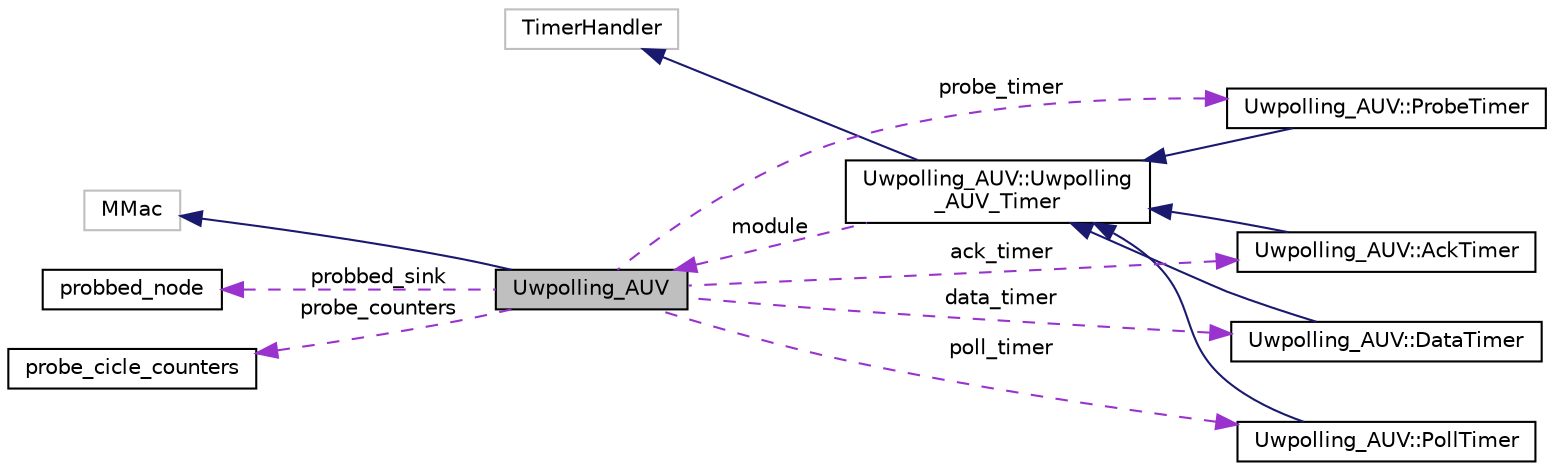 digraph "Uwpolling_AUV"
{
 // LATEX_PDF_SIZE
  edge [fontname="Helvetica",fontsize="10",labelfontname="Helvetica",labelfontsize="10"];
  node [fontname="Helvetica",fontsize="10",shape=record];
  rankdir="LR";
  Node1 [label="Uwpolling_AUV",height=0.2,width=0.4,color="black", fillcolor="grey75", style="filled", fontcolor="black",tooltip="Class used to represent the UWPOLLING MAC layer of the AUV."];
  Node2 -> Node1 [dir="back",color="midnightblue",fontsize="10",style="solid",fontname="Helvetica"];
  Node2 [label="MMac",height=0.2,width=0.4,color="grey75", fillcolor="white", style="filled",tooltip=" "];
  Node3 -> Node1 [dir="back",color="darkorchid3",fontsize="10",style="dashed",label=" poll_timer" ,fontname="Helvetica"];
  Node3 [label="Uwpolling_AUV::PollTimer",height=0.2,width=0.4,color="black", fillcolor="white", style="filled",URL="$classUwpolling__AUV_1_1PollTimer.html",tooltip=" "];
  Node4 -> Node3 [dir="back",color="midnightblue",fontsize="10",style="solid",fontname="Helvetica"];
  Node4 [label="Uwpolling_AUV::Uwpolling\l_AUV_Timer",height=0.2,width=0.4,color="black", fillcolor="white", style="filled",URL="$classUwpolling__AUV_1_1Uwpolling__AUV__Timer.html",tooltip="Class that describes the timer in the AUV."];
  Node5 -> Node4 [dir="back",color="midnightblue",fontsize="10",style="solid",fontname="Helvetica"];
  Node5 [label="TimerHandler",height=0.2,width=0.4,color="grey75", fillcolor="white", style="filled",tooltip=" "];
  Node1 -> Node4 [dir="back",color="darkorchid3",fontsize="10",style="dashed",label=" module" ,fontname="Helvetica"];
  Node6 -> Node1 [dir="back",color="darkorchid3",fontsize="10",style="dashed",label=" ack_timer" ,fontname="Helvetica"];
  Node6 [label="Uwpolling_AUV::AckTimer",height=0.2,width=0.4,color="black", fillcolor="white", style="filled",URL="$classUwpolling__AUV_1_1AckTimer.html",tooltip=" "];
  Node4 -> Node6 [dir="back",color="midnightblue",fontsize="10",style="solid",fontname="Helvetica"];
  Node7 -> Node1 [dir="back",color="darkorchid3",fontsize="10",style="dashed",label=" probbed_sink" ,fontname="Helvetica"];
  Node7 [label="probbed_node",height=0.2,width=0.4,color="black", fillcolor="white", style="filled",URL="$structprobbed__node.html",tooltip="Internal structure where the AUV store the informations about the node to POLL."];
  Node8 -> Node1 [dir="back",color="darkorchid3",fontsize="10",style="dashed",label=" data_timer" ,fontname="Helvetica"];
  Node8 [label="Uwpolling_AUV::DataTimer",height=0.2,width=0.4,color="black", fillcolor="white", style="filled",URL="$classUwpolling__AUV_1_1DataTimer.html",tooltip="Class (inherited from Uwpolling_AUV_Timer) used to handle the timer of data packets When the AUV give..."];
  Node4 -> Node8 [dir="back",color="midnightblue",fontsize="10",style="solid",fontname="Helvetica"];
  Node9 -> Node1 [dir="back",color="darkorchid3",fontsize="10",style="dashed",label=" probe_counters" ,fontname="Helvetica"];
  Node9 [label="probe_cicle_counters",height=0.2,width=0.4,color="black", fillcolor="white", style="filled",URL="$structprobe__cicle__counters.html",tooltip="Struct used for handling the number of probes detected and received to estimate the number of neighbo..."];
  Node10 -> Node1 [dir="back",color="darkorchid3",fontsize="10",style="dashed",label=" probe_timer" ,fontname="Helvetica"];
  Node10 [label="Uwpolling_AUV::ProbeTimer",height=0.2,width=0.4,color="black", fillcolor="white", style="filled",URL="$classUwpolling__AUV_1_1ProbeTimer.html",tooltip="Class (inherited from Uwpolling_AUV_Timer) used to handle the Probe Timer."];
  Node4 -> Node10 [dir="back",color="midnightblue",fontsize="10",style="solid",fontname="Helvetica"];
}
